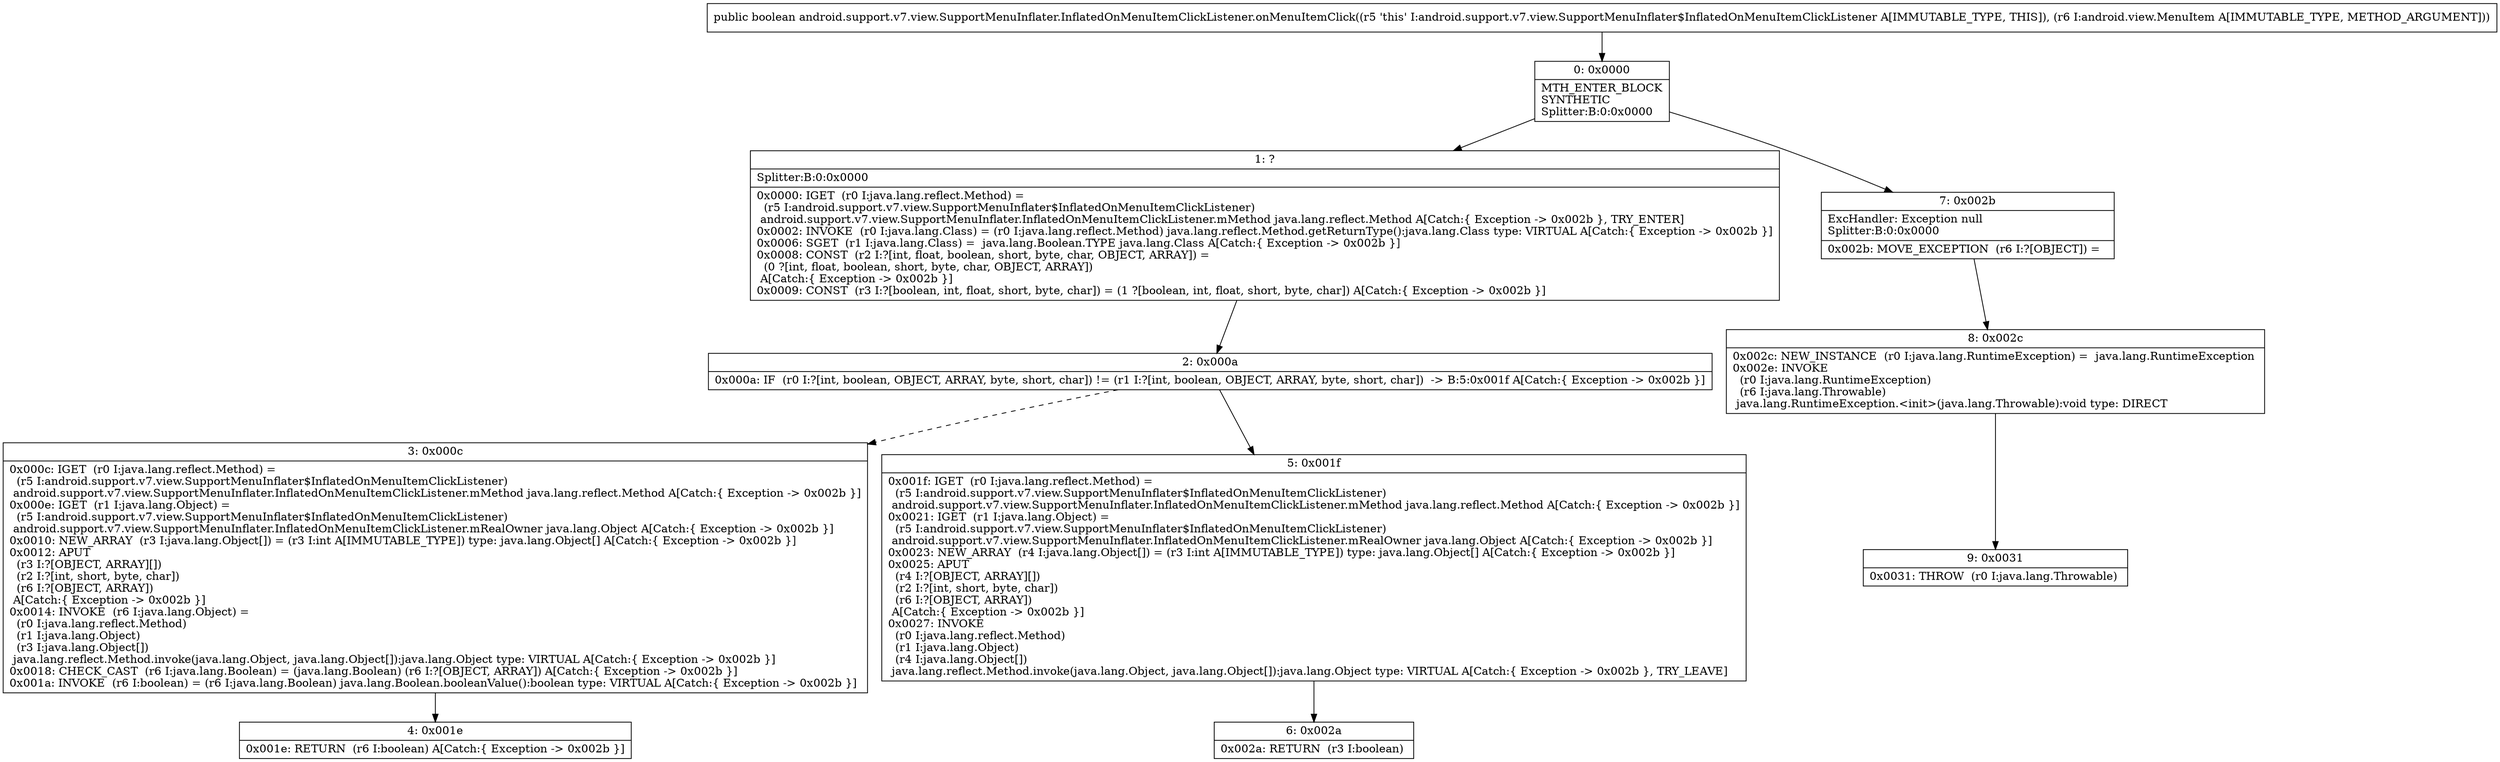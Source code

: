 digraph "CFG forandroid.support.v7.view.SupportMenuInflater.InflatedOnMenuItemClickListener.onMenuItemClick(Landroid\/view\/MenuItem;)Z" {
Node_0 [shape=record,label="{0\:\ 0x0000|MTH_ENTER_BLOCK\lSYNTHETIC\lSplitter:B:0:0x0000\l}"];
Node_1 [shape=record,label="{1\:\ ?|Splitter:B:0:0x0000\l|0x0000: IGET  (r0 I:java.lang.reflect.Method) = \l  (r5 I:android.support.v7.view.SupportMenuInflater$InflatedOnMenuItemClickListener)\l android.support.v7.view.SupportMenuInflater.InflatedOnMenuItemClickListener.mMethod java.lang.reflect.Method A[Catch:\{ Exception \-\> 0x002b \}, TRY_ENTER]\l0x0002: INVOKE  (r0 I:java.lang.Class) = (r0 I:java.lang.reflect.Method) java.lang.reflect.Method.getReturnType():java.lang.Class type: VIRTUAL A[Catch:\{ Exception \-\> 0x002b \}]\l0x0006: SGET  (r1 I:java.lang.Class) =  java.lang.Boolean.TYPE java.lang.Class A[Catch:\{ Exception \-\> 0x002b \}]\l0x0008: CONST  (r2 I:?[int, float, boolean, short, byte, char, OBJECT, ARRAY]) = \l  (0 ?[int, float, boolean, short, byte, char, OBJECT, ARRAY])\l A[Catch:\{ Exception \-\> 0x002b \}]\l0x0009: CONST  (r3 I:?[boolean, int, float, short, byte, char]) = (1 ?[boolean, int, float, short, byte, char]) A[Catch:\{ Exception \-\> 0x002b \}]\l}"];
Node_2 [shape=record,label="{2\:\ 0x000a|0x000a: IF  (r0 I:?[int, boolean, OBJECT, ARRAY, byte, short, char]) != (r1 I:?[int, boolean, OBJECT, ARRAY, byte, short, char])  \-\> B:5:0x001f A[Catch:\{ Exception \-\> 0x002b \}]\l}"];
Node_3 [shape=record,label="{3\:\ 0x000c|0x000c: IGET  (r0 I:java.lang.reflect.Method) = \l  (r5 I:android.support.v7.view.SupportMenuInflater$InflatedOnMenuItemClickListener)\l android.support.v7.view.SupportMenuInflater.InflatedOnMenuItemClickListener.mMethod java.lang.reflect.Method A[Catch:\{ Exception \-\> 0x002b \}]\l0x000e: IGET  (r1 I:java.lang.Object) = \l  (r5 I:android.support.v7.view.SupportMenuInflater$InflatedOnMenuItemClickListener)\l android.support.v7.view.SupportMenuInflater.InflatedOnMenuItemClickListener.mRealOwner java.lang.Object A[Catch:\{ Exception \-\> 0x002b \}]\l0x0010: NEW_ARRAY  (r3 I:java.lang.Object[]) = (r3 I:int A[IMMUTABLE_TYPE]) type: java.lang.Object[] A[Catch:\{ Exception \-\> 0x002b \}]\l0x0012: APUT  \l  (r3 I:?[OBJECT, ARRAY][])\l  (r2 I:?[int, short, byte, char])\l  (r6 I:?[OBJECT, ARRAY])\l A[Catch:\{ Exception \-\> 0x002b \}]\l0x0014: INVOKE  (r6 I:java.lang.Object) = \l  (r0 I:java.lang.reflect.Method)\l  (r1 I:java.lang.Object)\l  (r3 I:java.lang.Object[])\l java.lang.reflect.Method.invoke(java.lang.Object, java.lang.Object[]):java.lang.Object type: VIRTUAL A[Catch:\{ Exception \-\> 0x002b \}]\l0x0018: CHECK_CAST  (r6 I:java.lang.Boolean) = (java.lang.Boolean) (r6 I:?[OBJECT, ARRAY]) A[Catch:\{ Exception \-\> 0x002b \}]\l0x001a: INVOKE  (r6 I:boolean) = (r6 I:java.lang.Boolean) java.lang.Boolean.booleanValue():boolean type: VIRTUAL A[Catch:\{ Exception \-\> 0x002b \}]\l}"];
Node_4 [shape=record,label="{4\:\ 0x001e|0x001e: RETURN  (r6 I:boolean) A[Catch:\{ Exception \-\> 0x002b \}]\l}"];
Node_5 [shape=record,label="{5\:\ 0x001f|0x001f: IGET  (r0 I:java.lang.reflect.Method) = \l  (r5 I:android.support.v7.view.SupportMenuInflater$InflatedOnMenuItemClickListener)\l android.support.v7.view.SupportMenuInflater.InflatedOnMenuItemClickListener.mMethod java.lang.reflect.Method A[Catch:\{ Exception \-\> 0x002b \}]\l0x0021: IGET  (r1 I:java.lang.Object) = \l  (r5 I:android.support.v7.view.SupportMenuInflater$InflatedOnMenuItemClickListener)\l android.support.v7.view.SupportMenuInflater.InflatedOnMenuItemClickListener.mRealOwner java.lang.Object A[Catch:\{ Exception \-\> 0x002b \}]\l0x0023: NEW_ARRAY  (r4 I:java.lang.Object[]) = (r3 I:int A[IMMUTABLE_TYPE]) type: java.lang.Object[] A[Catch:\{ Exception \-\> 0x002b \}]\l0x0025: APUT  \l  (r4 I:?[OBJECT, ARRAY][])\l  (r2 I:?[int, short, byte, char])\l  (r6 I:?[OBJECT, ARRAY])\l A[Catch:\{ Exception \-\> 0x002b \}]\l0x0027: INVOKE  \l  (r0 I:java.lang.reflect.Method)\l  (r1 I:java.lang.Object)\l  (r4 I:java.lang.Object[])\l java.lang.reflect.Method.invoke(java.lang.Object, java.lang.Object[]):java.lang.Object type: VIRTUAL A[Catch:\{ Exception \-\> 0x002b \}, TRY_LEAVE]\l}"];
Node_6 [shape=record,label="{6\:\ 0x002a|0x002a: RETURN  (r3 I:boolean) \l}"];
Node_7 [shape=record,label="{7\:\ 0x002b|ExcHandler: Exception null\lSplitter:B:0:0x0000\l|0x002b: MOVE_EXCEPTION  (r6 I:?[OBJECT]) =  \l}"];
Node_8 [shape=record,label="{8\:\ 0x002c|0x002c: NEW_INSTANCE  (r0 I:java.lang.RuntimeException) =  java.lang.RuntimeException \l0x002e: INVOKE  \l  (r0 I:java.lang.RuntimeException)\l  (r6 I:java.lang.Throwable)\l java.lang.RuntimeException.\<init\>(java.lang.Throwable):void type: DIRECT \l}"];
Node_9 [shape=record,label="{9\:\ 0x0031|0x0031: THROW  (r0 I:java.lang.Throwable) \l}"];
MethodNode[shape=record,label="{public boolean android.support.v7.view.SupportMenuInflater.InflatedOnMenuItemClickListener.onMenuItemClick((r5 'this' I:android.support.v7.view.SupportMenuInflater$InflatedOnMenuItemClickListener A[IMMUTABLE_TYPE, THIS]), (r6 I:android.view.MenuItem A[IMMUTABLE_TYPE, METHOD_ARGUMENT])) }"];
MethodNode -> Node_0;
Node_0 -> Node_1;
Node_0 -> Node_7;
Node_1 -> Node_2;
Node_2 -> Node_3[style=dashed];
Node_2 -> Node_5;
Node_3 -> Node_4;
Node_5 -> Node_6;
Node_7 -> Node_8;
Node_8 -> Node_9;
}

